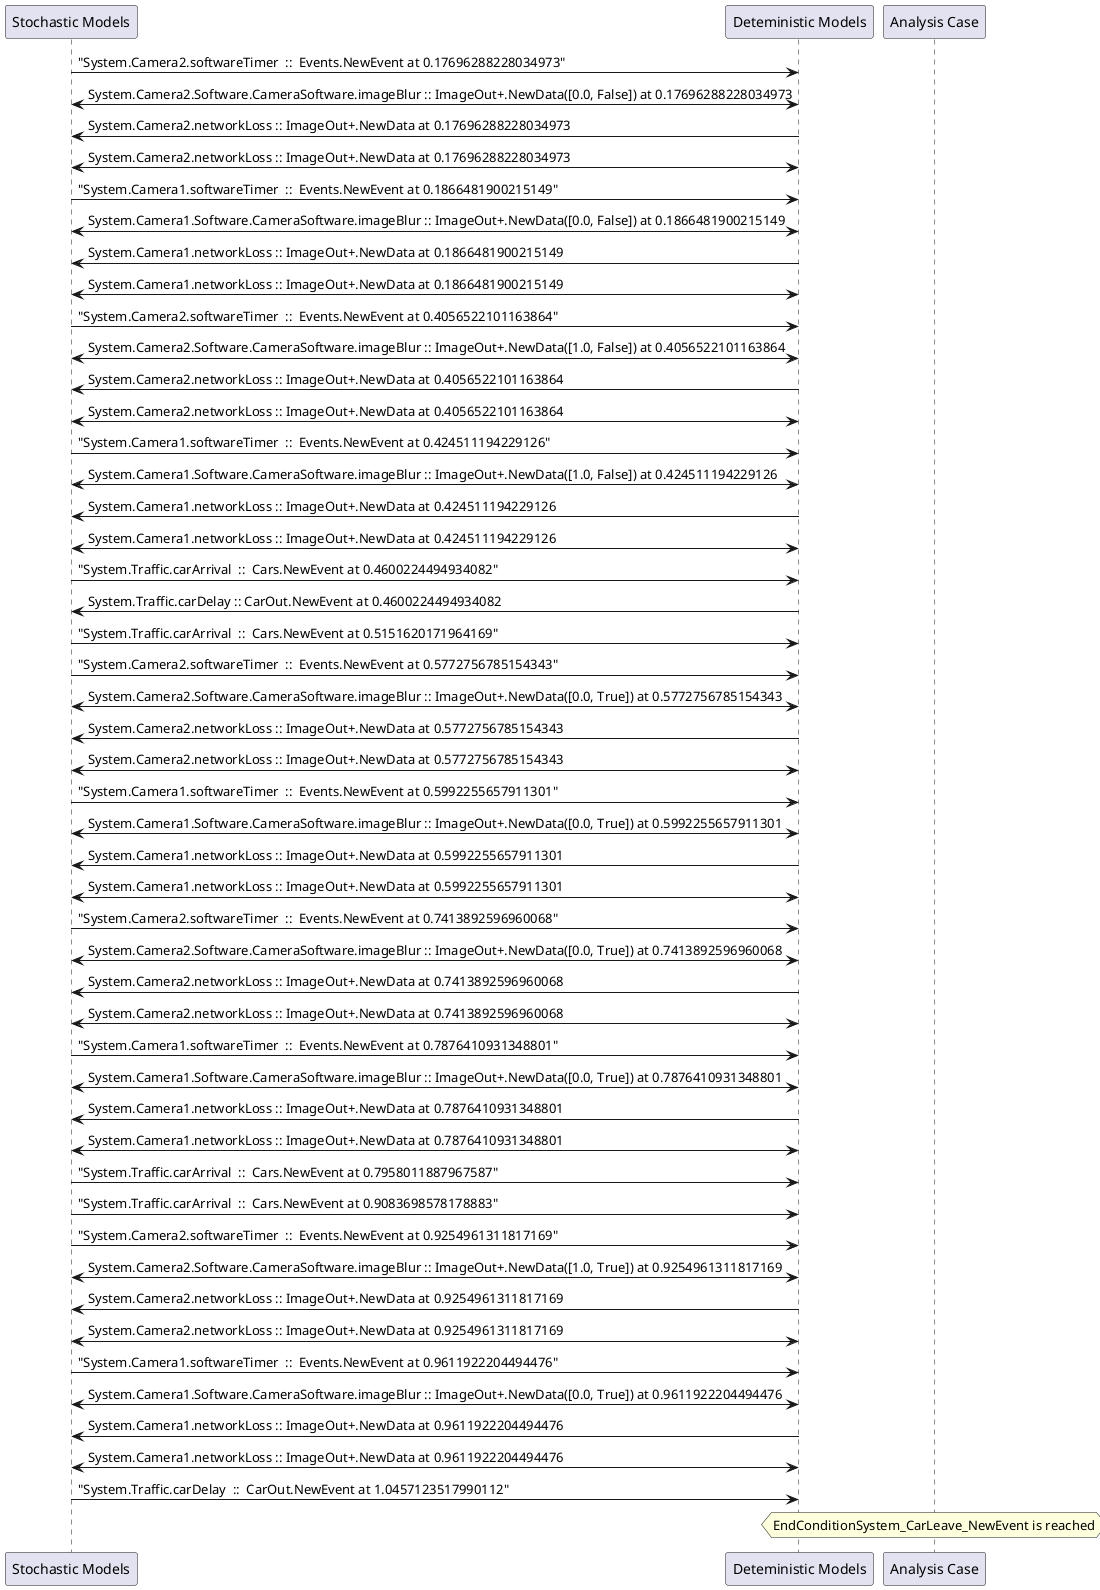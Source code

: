 
	@startuml
	participant "Stochastic Models" as stochmodel
	participant "Deteministic Models" as detmodel
	participant "Analysis Case" as analysis
	{2054_stop} stochmodel -> detmodel : "System.Camera2.softwareTimer  ::  Events.NewEvent at 0.17696288228034973"
detmodel <-> stochmodel : System.Camera2.Software.CameraSoftware.imageBlur :: ImageOut+.NewData([0.0, False]) at 0.17696288228034973
detmodel -> stochmodel : System.Camera2.networkLoss :: ImageOut+.NewData at 0.17696288228034973
detmodel <-> stochmodel : System.Camera2.networkLoss :: ImageOut+.NewData at 0.17696288228034973
{2039_stop} stochmodel -> detmodel : "System.Camera1.softwareTimer  ::  Events.NewEvent at 0.1866481900215149"
detmodel <-> stochmodel : System.Camera1.Software.CameraSoftware.imageBlur :: ImageOut+.NewData([0.0, False]) at 0.1866481900215149
detmodel -> stochmodel : System.Camera1.networkLoss :: ImageOut+.NewData at 0.1866481900215149
detmodel <-> stochmodel : System.Camera1.networkLoss :: ImageOut+.NewData at 0.1866481900215149
{2055_stop} stochmodel -> detmodel : "System.Camera2.softwareTimer  ::  Events.NewEvent at 0.4056522101163864"
detmodel <-> stochmodel : System.Camera2.Software.CameraSoftware.imageBlur :: ImageOut+.NewData([1.0, False]) at 0.4056522101163864
detmodel -> stochmodel : System.Camera2.networkLoss :: ImageOut+.NewData at 0.4056522101163864
detmodel <-> stochmodel : System.Camera2.networkLoss :: ImageOut+.NewData at 0.4056522101163864
{2040_stop} stochmodel -> detmodel : "System.Camera1.softwareTimer  ::  Events.NewEvent at 0.424511194229126"
detmodel <-> stochmodel : System.Camera1.Software.CameraSoftware.imageBlur :: ImageOut+.NewData([1.0, False]) at 0.424511194229126
detmodel -> stochmodel : System.Camera1.networkLoss :: ImageOut+.NewData at 0.424511194229126
detmodel <-> stochmodel : System.Camera1.networkLoss :: ImageOut+.NewData at 0.424511194229126
{2070_stop} stochmodel -> detmodel : "System.Traffic.carArrival  ::  Cars.NewEvent at 0.4600224494934082"
{2081_start} detmodel -> stochmodel : System.Traffic.carDelay :: CarOut.NewEvent at 0.4600224494934082
{2071_stop} stochmodel -> detmodel : "System.Traffic.carArrival  ::  Cars.NewEvent at 0.5151620171964169"
{2056_stop} stochmodel -> detmodel : "System.Camera2.softwareTimer  ::  Events.NewEvent at 0.5772756785154343"
detmodel <-> stochmodel : System.Camera2.Software.CameraSoftware.imageBlur :: ImageOut+.NewData([0.0, True]) at 0.5772756785154343
detmodel -> stochmodel : System.Camera2.networkLoss :: ImageOut+.NewData at 0.5772756785154343
detmodel <-> stochmodel : System.Camera2.networkLoss :: ImageOut+.NewData at 0.5772756785154343
{2041_stop} stochmodel -> detmodel : "System.Camera1.softwareTimer  ::  Events.NewEvent at 0.5992255657911301"
detmodel <-> stochmodel : System.Camera1.Software.CameraSoftware.imageBlur :: ImageOut+.NewData([0.0, True]) at 0.5992255657911301
detmodel -> stochmodel : System.Camera1.networkLoss :: ImageOut+.NewData at 0.5992255657911301
detmodel <-> stochmodel : System.Camera1.networkLoss :: ImageOut+.NewData at 0.5992255657911301
{2057_stop} stochmodel -> detmodel : "System.Camera2.softwareTimer  ::  Events.NewEvent at 0.7413892596960068"
detmodel <-> stochmodel : System.Camera2.Software.CameraSoftware.imageBlur :: ImageOut+.NewData([0.0, True]) at 0.7413892596960068
detmodel -> stochmodel : System.Camera2.networkLoss :: ImageOut+.NewData at 0.7413892596960068
detmodel <-> stochmodel : System.Camera2.networkLoss :: ImageOut+.NewData at 0.7413892596960068
{2042_stop} stochmodel -> detmodel : "System.Camera1.softwareTimer  ::  Events.NewEvent at 0.7876410931348801"
detmodel <-> stochmodel : System.Camera1.Software.CameraSoftware.imageBlur :: ImageOut+.NewData([0.0, True]) at 0.7876410931348801
detmodel -> stochmodel : System.Camera1.networkLoss :: ImageOut+.NewData at 0.7876410931348801
detmodel <-> stochmodel : System.Camera1.networkLoss :: ImageOut+.NewData at 0.7876410931348801
{2072_stop} stochmodel -> detmodel : "System.Traffic.carArrival  ::  Cars.NewEvent at 0.7958011887967587"
{2073_stop} stochmodel -> detmodel : "System.Traffic.carArrival  ::  Cars.NewEvent at 0.9083698578178883"
{2058_stop} stochmodel -> detmodel : "System.Camera2.softwareTimer  ::  Events.NewEvent at 0.9254961311817169"
detmodel <-> stochmodel : System.Camera2.Software.CameraSoftware.imageBlur :: ImageOut+.NewData([1.0, True]) at 0.9254961311817169
detmodel -> stochmodel : System.Camera2.networkLoss :: ImageOut+.NewData at 0.9254961311817169
detmodel <-> stochmodel : System.Camera2.networkLoss :: ImageOut+.NewData at 0.9254961311817169
{2043_stop} stochmodel -> detmodel : "System.Camera1.softwareTimer  ::  Events.NewEvent at 0.9611922204494476"
detmodel <-> stochmodel : System.Camera1.Software.CameraSoftware.imageBlur :: ImageOut+.NewData([0.0, True]) at 0.9611922204494476
detmodel -> stochmodel : System.Camera1.networkLoss :: ImageOut+.NewData at 0.9611922204494476
detmodel <-> stochmodel : System.Camera1.networkLoss :: ImageOut+.NewData at 0.9611922204494476
{2081_stop} stochmodel -> detmodel : "System.Traffic.carDelay  ::  CarOut.NewEvent at 1.0457123517990112"
{2081_start} <-> {2081_stop} : delay
hnote over analysis 
EndConditionSystem_CarLeave_NewEvent is reached
endnote
@enduml